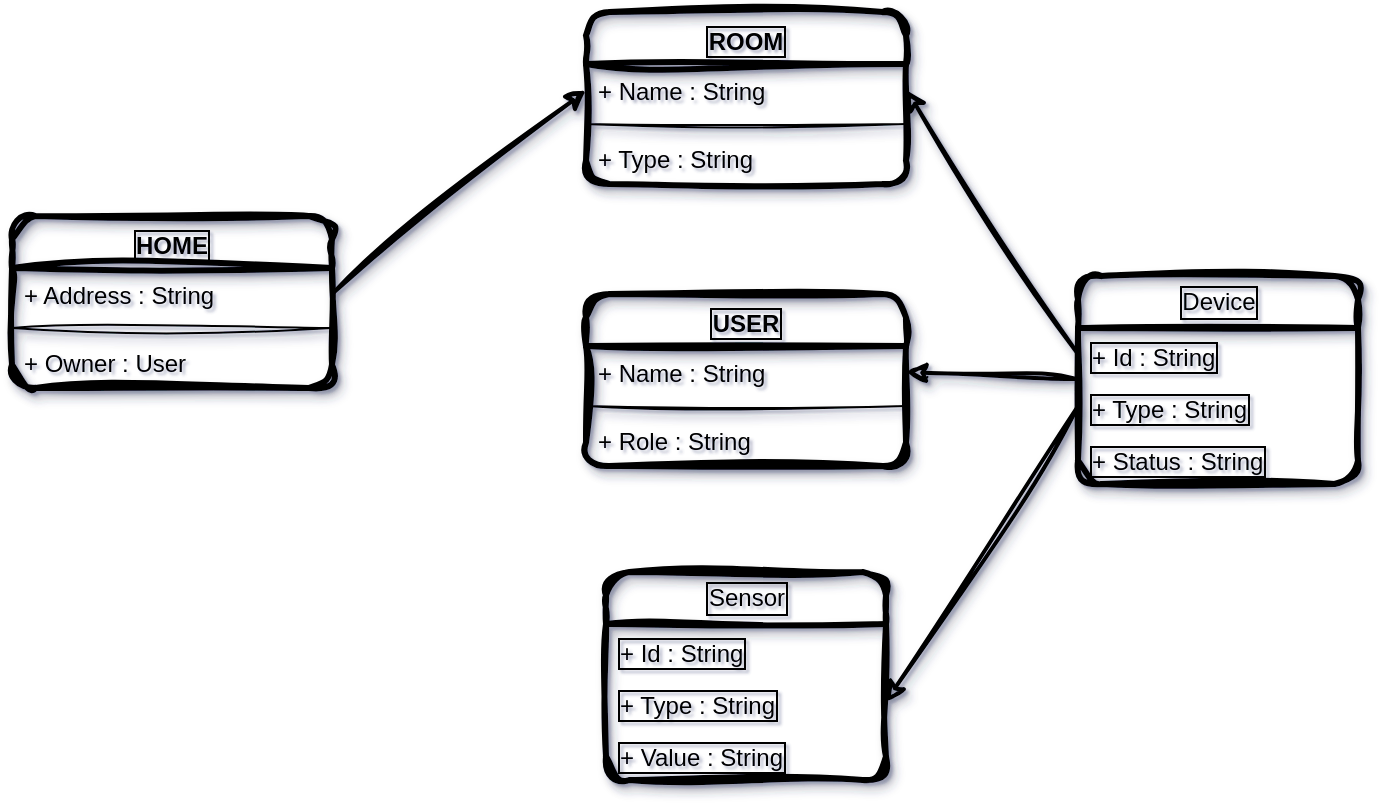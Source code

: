 <mxfile>
    <diagram id="-EGL1TSIJZXlbF-rAa2u" name="Page-1">
        <mxGraphModel dx="743" dy="520" grid="0" gridSize="10" guides="1" tooltips="1" connect="1" arrows="1" fold="1" page="1" pageScale="1" pageWidth="827" pageHeight="1169" background="#ffffff" math="0" shadow="1">
            <root>
                <mxCell id="0"/>
                <mxCell id="1" parent="0"/>
                <mxCell id="2" value="&lt;font color=&quot;#000000&quot;&gt;HOME&lt;/font&gt;" style="swimlane;fontStyle=1;align=center;verticalAlign=top;childLayout=stackLayout;horizontal=1;startSize=26;horizontalStack=0;resizeParent=1;resizeParentMax=0;resizeLast=0;collapsible=1;marginBottom=0;fillColor=none;labelBackgroundColor=none;labelBorderColor=default;whiteSpace=wrap;html=1;strokeColor=#000000;strokeWidth=3;shadow=1;sketch=1;curveFitting=1;jiggle=2;rounded=1;" vertex="1" parent="1">
                    <mxGeometry x="73" y="464" width="160" height="86" as="geometry"/>
                </mxCell>
                <mxCell id="3" value="+ Address : String" style="text;strokeColor=none;fillColor=none;align=left;verticalAlign=top;spacingLeft=4;spacingRight=4;overflow=hidden;rotatable=0;points=[[0,0.5],[1,0.5]];portConstraint=eastwest;fontColor=#000000;shadow=1;sketch=1;curveFitting=1;jiggle=2;rounded=1;" vertex="1" parent="2">
                    <mxGeometry y="26" width="160" height="26" as="geometry"/>
                </mxCell>
                <mxCell id="4" value="" style="line;strokeWidth=1;fillColor=none;align=left;verticalAlign=middle;spacingTop=-1;spacingLeft=3;spacingRight=3;rotatable=0;labelPosition=right;points=[];portConstraint=eastwest;strokeColor=inherit;shadow=1;sketch=1;curveFitting=1;jiggle=2;rounded=1;" vertex="1" parent="2">
                    <mxGeometry y="52" width="160" height="8" as="geometry"/>
                </mxCell>
                <mxCell id="5" value="+ Owner : User" style="text;strokeColor=none;fillColor=none;align=left;verticalAlign=top;spacingLeft=4;spacingRight=4;overflow=hidden;rotatable=0;points=[[0,0.5],[1,0.5]];portConstraint=eastwest;fontColor=#000000;shadow=1;sketch=1;curveFitting=1;jiggle=2;rounded=1;" vertex="1" parent="2">
                    <mxGeometry y="60" width="160" height="26" as="geometry"/>
                </mxCell>
                <mxCell id="6" value="&lt;font color=&quot;#000000&quot;&gt;ROOM&lt;/font&gt;" style="swimlane;fontStyle=1;align=center;verticalAlign=top;childLayout=stackLayout;horizontal=1;startSize=26;horizontalStack=0;resizeParent=1;resizeParentMax=0;resizeLast=0;collapsible=1;marginBottom=0;fillColor=none;labelBackgroundColor=none;labelBorderColor=default;whiteSpace=wrap;html=1;strokeColor=#000000;strokeWidth=3;shadow=1;sketch=1;curveFitting=1;jiggle=2;rounded=1;" vertex="1" parent="1">
                    <mxGeometry x="360" y="362" width="160" height="86" as="geometry"/>
                </mxCell>
                <mxCell id="7" value="+ Name : String" style="text;strokeColor=none;fillColor=none;align=left;verticalAlign=top;spacingLeft=4;spacingRight=4;overflow=hidden;rotatable=0;points=[[0,0.5],[1,0.5]];portConstraint=eastwest;fontColor=#000000;shadow=1;sketch=1;curveFitting=1;jiggle=2;rounded=1;" vertex="1" parent="6">
                    <mxGeometry y="26" width="160" height="26" as="geometry"/>
                </mxCell>
                <mxCell id="8" value="" style="line;strokeWidth=1;fillColor=none;align=left;verticalAlign=middle;spacingTop=-1;spacingLeft=3;spacingRight=3;rotatable=0;labelPosition=right;points=[];portConstraint=eastwest;strokeColor=inherit;shadow=1;sketch=1;curveFitting=1;jiggle=2;rounded=1;" vertex="1" parent="6">
                    <mxGeometry y="52" width="160" height="8" as="geometry"/>
                </mxCell>
                <mxCell id="9" value="+ Type : String" style="text;strokeColor=none;fillColor=none;align=left;verticalAlign=top;spacingLeft=4;spacingRight=4;overflow=hidden;rotatable=0;points=[[0,0.5],[1,0.5]];portConstraint=eastwest;fontColor=#000000;shadow=1;sketch=1;curveFitting=1;jiggle=2;rounded=1;" vertex="1" parent="6">
                    <mxGeometry y="60" width="160" height="26" as="geometry"/>
                </mxCell>
                <mxCell id="10" value="&lt;font color=&quot;#000000&quot;&gt;USER&lt;/font&gt;" style="swimlane;fontStyle=1;align=center;verticalAlign=top;childLayout=stackLayout;horizontal=1;startSize=26;horizontalStack=0;resizeParent=1;resizeParentMax=0;resizeLast=0;collapsible=1;marginBottom=0;fillColor=none;labelBackgroundColor=none;labelBorderColor=default;whiteSpace=wrap;html=1;strokeColor=#000000;strokeWidth=3;shadow=1;sketch=1;curveFitting=1;jiggle=2;rounded=1;" vertex="1" parent="1">
                    <mxGeometry x="360" y="503" width="160" height="86" as="geometry"/>
                </mxCell>
                <mxCell id="11" value="+ Name : String" style="text;strokeColor=none;fillColor=none;align=left;verticalAlign=top;spacingLeft=4;spacingRight=4;overflow=hidden;rotatable=0;points=[[0,0.5],[1,0.5]];portConstraint=eastwest;fontColor=#000000;shadow=1;sketch=1;curveFitting=1;jiggle=2;rounded=1;" vertex="1" parent="10">
                    <mxGeometry y="26" width="160" height="26" as="geometry"/>
                </mxCell>
                <mxCell id="12" value="" style="line;strokeWidth=1;fillColor=none;align=left;verticalAlign=middle;spacingTop=-1;spacingLeft=3;spacingRight=3;rotatable=0;labelPosition=right;points=[];portConstraint=eastwest;strokeColor=inherit;shadow=1;sketch=1;curveFitting=1;jiggle=2;rounded=1;" vertex="1" parent="10">
                    <mxGeometry y="52" width="160" height="8" as="geometry"/>
                </mxCell>
                <mxCell id="13" value="+ Role : String" style="text;strokeColor=none;fillColor=none;align=left;verticalAlign=top;spacingLeft=4;spacingRight=4;overflow=hidden;rotatable=0;points=[[0,0.5],[1,0.5]];portConstraint=eastwest;fontColor=#000000;shadow=1;sketch=1;curveFitting=1;jiggle=2;rounded=1;" vertex="1" parent="10">
                    <mxGeometry y="60" width="160" height="26" as="geometry"/>
                </mxCell>
                <mxCell id="23" style="html=1;exitX=1;exitY=0.5;exitDx=0;exitDy=0;entryX=0;entryY=0.5;entryDx=0;entryDy=0;fontColor=#000000;strokeColor=#000000;strokeWidth=2;rounded=1;shadow=1;sketch=1;curveFitting=1;jiggle=2;" edge="1" parent="1" source="3" target="7">
                    <mxGeometry relative="1" as="geometry"/>
                </mxCell>
                <mxCell id="28" value="Sensor" style="swimlane;fontStyle=0;childLayout=stackLayout;horizontal=1;startSize=26;fillColor=none;horizontalStack=0;resizeParent=1;resizeParentMax=0;resizeLast=0;collapsible=1;marginBottom=0;labelBackgroundColor=none;labelBorderColor=default;strokeColor=#000000;strokeWidth=3;fontColor=#000000;html=1;shadow=1;sketch=1;curveFitting=1;jiggle=2;rounded=1;" vertex="1" parent="1">
                    <mxGeometry x="370" y="642" width="140" height="104" as="geometry"/>
                </mxCell>
                <mxCell id="29" value="+ Id : String" style="text;strokeColor=none;fillColor=none;align=left;verticalAlign=top;spacingLeft=4;spacingRight=4;overflow=hidden;rotatable=0;points=[[0,0.5],[1,0.5]];portConstraint=eastwest;labelBackgroundColor=none;labelBorderColor=default;strokeWidth=3;fontColor=#000000;html=1;shadow=1;sketch=1;curveFitting=1;jiggle=2;rounded=1;" vertex="1" parent="28">
                    <mxGeometry y="26" width="140" height="26" as="geometry"/>
                </mxCell>
                <mxCell id="30" value="+ Type : String" style="text;strokeColor=none;fillColor=none;align=left;verticalAlign=top;spacingLeft=4;spacingRight=4;overflow=hidden;rotatable=0;points=[[0,0.5],[1,0.5]];portConstraint=eastwest;labelBackgroundColor=none;labelBorderColor=default;strokeWidth=3;fontColor=#000000;html=1;shadow=1;sketch=1;curveFitting=1;jiggle=2;rounded=1;" vertex="1" parent="28">
                    <mxGeometry y="52" width="140" height="26" as="geometry"/>
                </mxCell>
                <mxCell id="31" value="+ Value : String" style="text;strokeColor=none;fillColor=none;align=left;verticalAlign=top;spacingLeft=4;spacingRight=4;overflow=hidden;rotatable=0;points=[[0,0.5],[1,0.5]];portConstraint=eastwest;labelBackgroundColor=none;labelBorderColor=default;strokeWidth=3;fontColor=#000000;html=1;shadow=1;sketch=1;curveFitting=1;jiggle=2;rounded=1;" vertex="1" parent="28">
                    <mxGeometry y="78" width="140" height="26" as="geometry"/>
                </mxCell>
                <mxCell id="32" value="Device" style="swimlane;fontStyle=0;childLayout=stackLayout;horizontal=1;startSize=26;fillColor=none;horizontalStack=0;resizeParent=1;resizeParentMax=0;resizeLast=0;collapsible=1;marginBottom=0;labelBackgroundColor=none;labelBorderColor=default;strokeColor=#000000;strokeWidth=3;fontColor=#000000;html=1;shadow=1;sketch=1;curveFitting=1;jiggle=2;rounded=1;" vertex="1" parent="1">
                    <mxGeometry x="606" y="494" width="140" height="104" as="geometry"/>
                </mxCell>
                <mxCell id="33" value="+ Id : String" style="text;strokeColor=none;fillColor=none;align=left;verticalAlign=top;spacingLeft=4;spacingRight=4;overflow=hidden;rotatable=0;points=[[0,0.5],[1,0.5]];portConstraint=eastwest;labelBackgroundColor=none;labelBorderColor=default;strokeWidth=3;fontColor=#000000;html=1;shadow=1;sketch=1;curveFitting=1;jiggle=2;rounded=1;" vertex="1" parent="32">
                    <mxGeometry y="26" width="140" height="26" as="geometry"/>
                </mxCell>
                <mxCell id="34" value="+ Type : String" style="text;strokeColor=none;fillColor=none;align=left;verticalAlign=top;spacingLeft=4;spacingRight=4;overflow=hidden;rotatable=0;points=[[0,0.5],[1,0.5]];portConstraint=eastwest;labelBackgroundColor=none;labelBorderColor=default;strokeWidth=3;fontColor=#000000;html=1;shadow=1;sketch=1;curveFitting=1;jiggle=2;rounded=1;" vertex="1" parent="32">
                    <mxGeometry y="52" width="140" height="26" as="geometry"/>
                </mxCell>
                <mxCell id="35" value="+ Status : String" style="text;strokeColor=none;fillColor=none;align=left;verticalAlign=top;spacingLeft=4;spacingRight=4;overflow=hidden;rotatable=0;points=[[0,0.5],[1,0.5]];portConstraint=eastwest;labelBackgroundColor=none;labelBorderColor=default;strokeWidth=3;fontColor=#000000;html=1;shadow=1;sketch=1;curveFitting=1;jiggle=2;rounded=1;" vertex="1" parent="32">
                    <mxGeometry y="78" width="140" height="26" as="geometry"/>
                </mxCell>
                <mxCell id="39" style="edgeStyle=none;rounded=1;html=1;exitX=0;exitY=0.5;exitDx=0;exitDy=0;entryX=1;entryY=0.5;entryDx=0;entryDy=0;shadow=1;strokeColor=#000000;strokeWidth=2;fontColor=#000000;sketch=1;curveFitting=1;jiggle=2;" edge="1" parent="1" source="34" target="30">
                    <mxGeometry relative="1" as="geometry"/>
                </mxCell>
                <mxCell id="40" style="edgeStyle=none;rounded=1;html=1;entryX=1;entryY=0.5;entryDx=0;entryDy=0;shadow=1;strokeColor=#000000;strokeWidth=2;fontColor=#000000;exitX=-0.006;exitY=0.98;exitDx=0;exitDy=0;exitPerimeter=0;sketch=1;curveFitting=1;jiggle=2;" edge="1" parent="1" source="33" target="11">
                    <mxGeometry relative="1" as="geometry"/>
                </mxCell>
                <mxCell id="41" style="edgeStyle=none;rounded=1;html=1;exitX=0;exitY=0.5;exitDx=0;exitDy=0;entryX=1;entryY=0.5;entryDx=0;entryDy=0;shadow=1;strokeColor=#000000;strokeWidth=2;fontColor=#000000;sketch=1;curveFitting=1;jiggle=2;" edge="1" parent="1" source="33" target="7">
                    <mxGeometry relative="1" as="geometry"/>
                </mxCell>
            </root>
        </mxGraphModel>
    </diagram>
</mxfile>